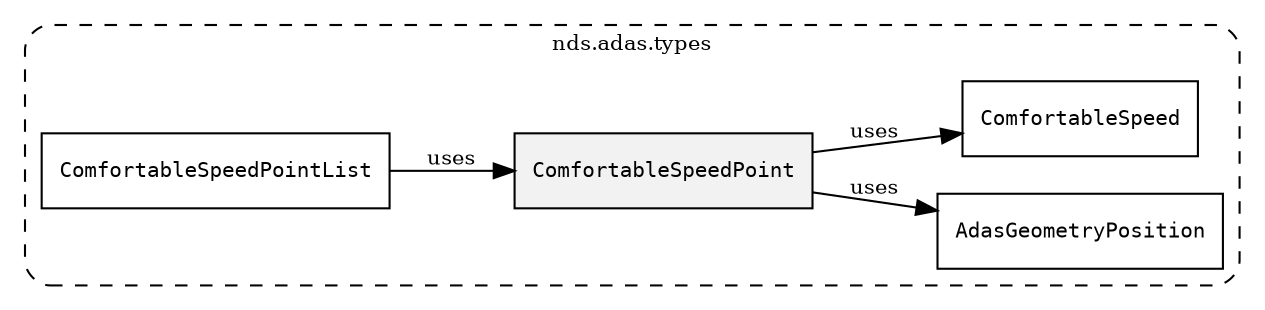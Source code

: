 /**
 * This dot file creates symbol collaboration diagram for ComfortableSpeedPoint.
 */
digraph ZSERIO
{
    node [shape=box, fontsize=10];
    rankdir="LR";
    fontsize=10;
    tooltip="ComfortableSpeedPoint collaboration diagram";

    subgraph "cluster_nds.adas.types"
    {
        style="dashed, rounded";
        label="nds.adas.types";
        tooltip="Package nds.adas.types";
        href="../../../content/packages/nds.adas.types.html#Package-nds-adas-types";
        target="_parent";

        "ComfortableSpeedPoint" [style="filled", fillcolor="#0000000D", target="_parent", label=<<font face="monospace"><table align="center" border="0" cellspacing="0" cellpadding="0"><tr><td href="../../../content/packages/nds.adas.types.html#Structure-ComfortableSpeedPoint" title="Structure defined in nds.adas.types">ComfortableSpeedPoint</td></tr></table></font>>];
        "AdasGeometryPosition" [target="_parent", label=<<font face="monospace"><table align="center" border="0" cellspacing="0" cellpadding="0"><tr><td href="../../../content/packages/nds.adas.types.html#Subtype-AdasGeometryPosition" title="Subtype defined in nds.adas.types">AdasGeometryPosition</td></tr></table></font>>];
        "ComfortableSpeed" [target="_parent", label=<<font face="monospace"><table align="center" border="0" cellspacing="0" cellpadding="0"><tr><td href="../../../content/packages/nds.adas.types.html#Subtype-ComfortableSpeed" title="Subtype defined in nds.adas.types">ComfortableSpeed</td></tr></table></font>>];
        "ComfortableSpeedPointList" [target="_parent", label=<<font face="monospace"><table align="center" border="0" cellspacing="0" cellpadding="0"><tr><td href="../../../content/packages/nds.adas.types.html#Structure-ComfortableSpeedPointList" title="Structure defined in nds.adas.types">ComfortableSpeedPointList</td></tr></table></font>>];
    }

    "ComfortableSpeedPoint" -> "AdasGeometryPosition" [label="uses", fontsize=10];
    "ComfortableSpeedPoint" -> "ComfortableSpeed" [label="uses", fontsize=10];
    "ComfortableSpeedPointList" -> "ComfortableSpeedPoint" [label="uses", fontsize=10];
}
